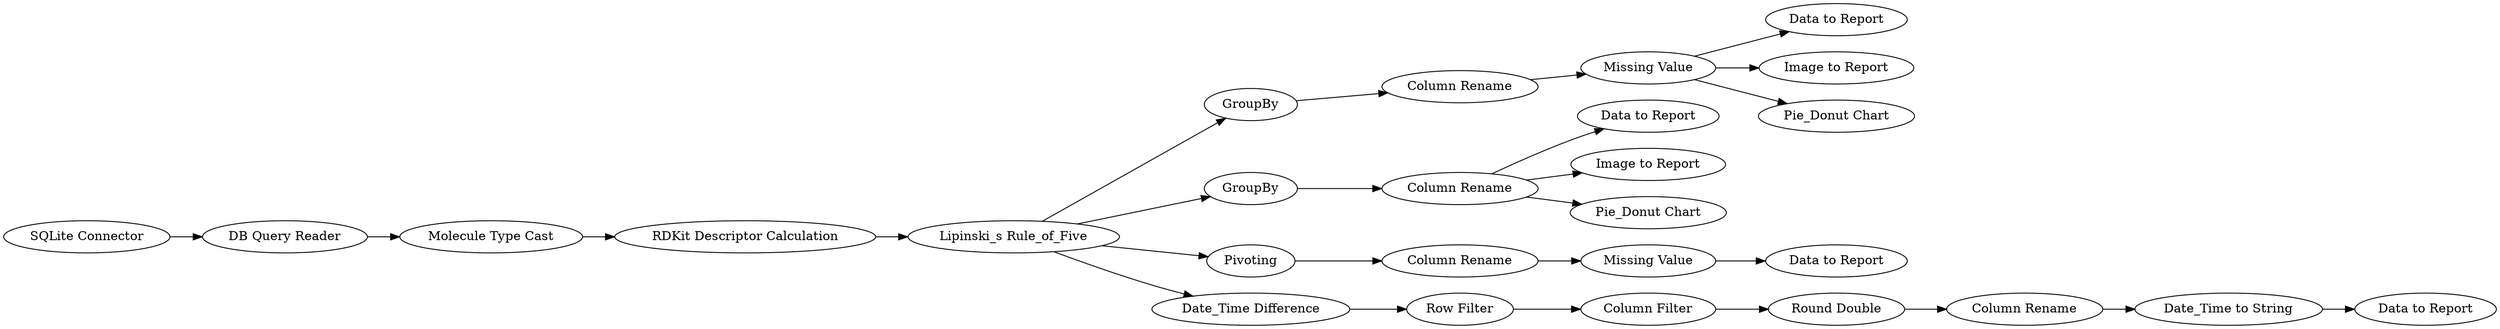 digraph {
	4 [label="SQLite Connector"]
	9 [label="RDKit Descriptor Calculation"]
	17 [label="DB Query Reader"]
	18 [label="Molecule Type Cast"]
	22 [label="Lipinski_s Rule_of_Five"]
	25 [label="Data to Report"]
	26 [label="Data to Report"]
	29 [label="Image to Report"]
	31 [label="Image to Report"]
	36 [label="Data to Report"]
	43 [label="Data to Report"]
	23 [label=GroupBy]
	28 [label="Pie_Donut Chart"]
	30 [label="Column Rename"]
	38 [label="Missing Value"]
	24 [label=GroupBy]
	32 [label="Pie_Donut Chart"]
	33 [label="Column Rename"]
	27 [label=Pivoting]
	35 [label="Column Rename"]
	39 [label="Missing Value"]
	37 [label="Row Filter"]
	44 [label="Column Rename"]
	46 [label="Date_Time to String"]
	47 [label="Round Double"]
	48 [label="Date_Time Difference"]
	49 [label="Column Filter"]
	23 -> 30
	30 -> 38
	38 -> 28
	24 -> 33
	33 -> 32
	27 -> 35
	35 -> 39
	37 -> 49
	44 -> 46
	47 -> 44
	48 -> 37
	49 -> 47
	4 -> 17
	9 -> 22
	17 -> 18
	18 -> 9
	22 -> 27
	22 -> 48
	22 -> 23
	22 -> 24
	38 -> 25
	38 -> 29
	33 -> 26
	33 -> 31
	39 -> 36
	46 -> 43
	rankdir=LR
}
